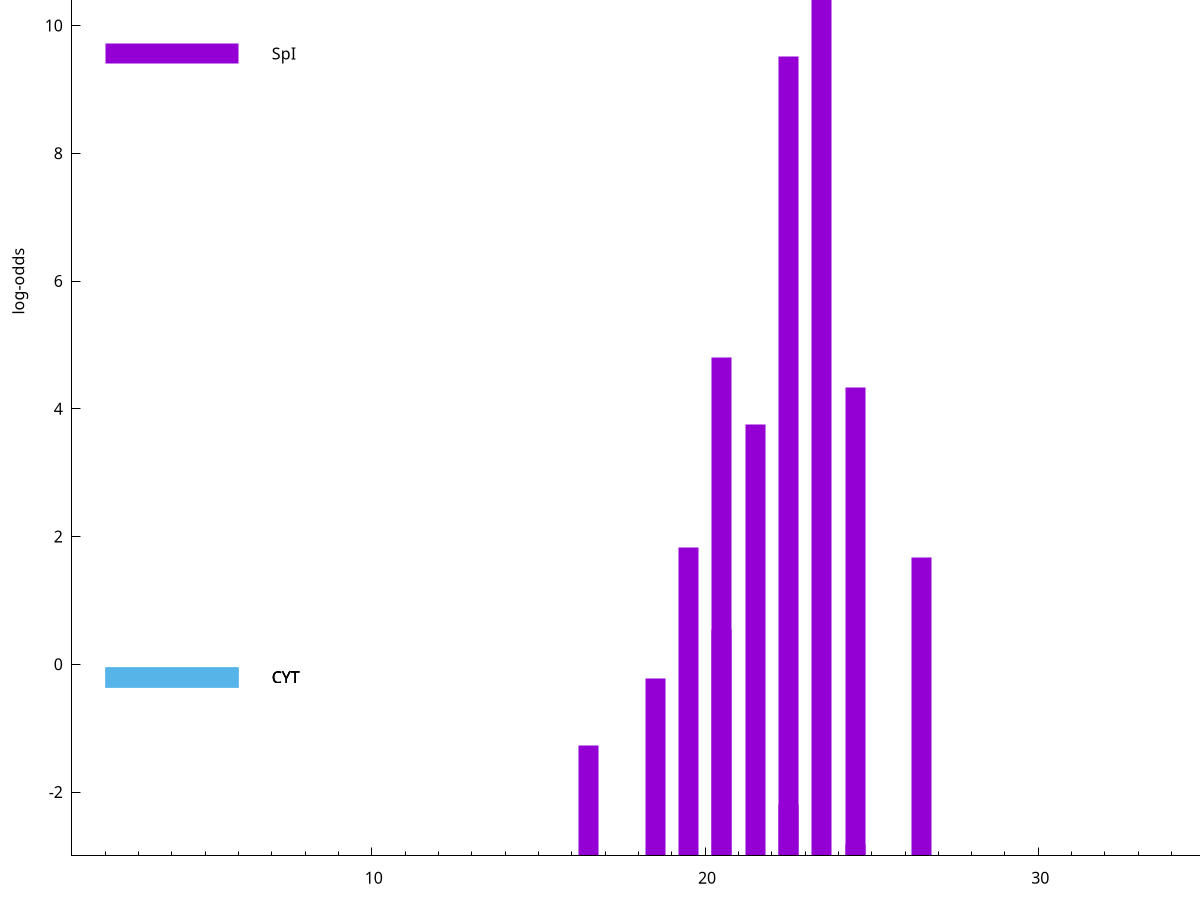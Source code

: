 set title "LipoP predictions for SRR5666568.gff"
set size 2., 1.4
set xrange [1:70] 
set mxtics 10
set yrange [-3:15]
set y2range [0:18]
set ylabel "log-odds"
set term postscript eps color solid "Helvetica" 30
set output "SRR5666568.gff207.eps"
set arrow from 2,11.0483 to 6,11.0483 nohead lt 1 lw 20
set label "SpI" at 7,11.0483
set arrow from 2,9.56518 to 6,9.56518 nohead lt 1 lw 20
set label "SpI" at 7,9.56518
set arrow from 2,-0.200913 to 6,-0.200913 nohead lt 3 lw 20
set label "CYT" at 7,-0.200913
set arrow from 2,-0.200913 to 6,-0.200913 nohead lt 3 lw 20
set label "CYT" at 7,-0.200913
set arrow from 2,-0.200913 to 6,-0.200913 nohead lt 3 lw 20
set label "CYT" at 7,-0.200913
set arrow from 2,11.0483 to 6,11.0483 nohead lt 1 lw 20
set label "SpI" at 7,11.0483
# NOTE: The scores below are the log-odds scores with the threshold
# NOTE: subtracted (a hack to make gnuplot make the histogram all
# NOTE: look nice).
plot "-" axes x1y2 title "" with impulses lt 1 lw 20
23.500000 14.018400
22.500000 12.510460
20.500000 7.796550
24.500000 7.328620
21.500000 6.756970
19.500000 4.836000
26.500000 4.677040
20.500000 3.540681
18.500000 2.785014
16.500000 1.722950
22.500000 0.797610
24.500000 0.181180
e
exit
